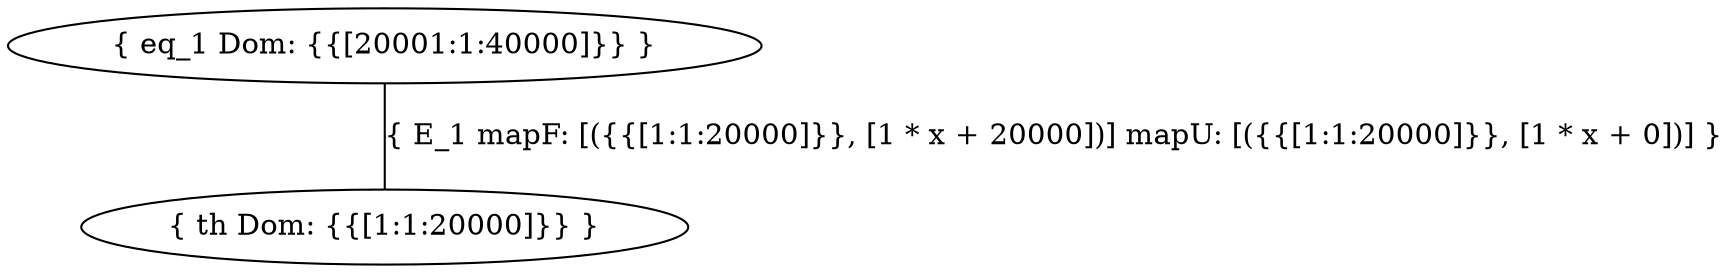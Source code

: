 digraph G{
    ratio="fill"
    node[shape="ellipse"]
    th [label="{ th Dom: {{[1:1:20000]}} }"]
    eq_1 [label="{ eq_1 Dom: {{[20001:1:40000]}} }"]
    
eq_1 -> th [label="{ E_1 mapF: [({{[1:1:20000]}}, [1 * x + 20000])] mapU: [({{[1:1:20000]}}, [1 * x + 0])] }", arrowhead="none"]
    
}
